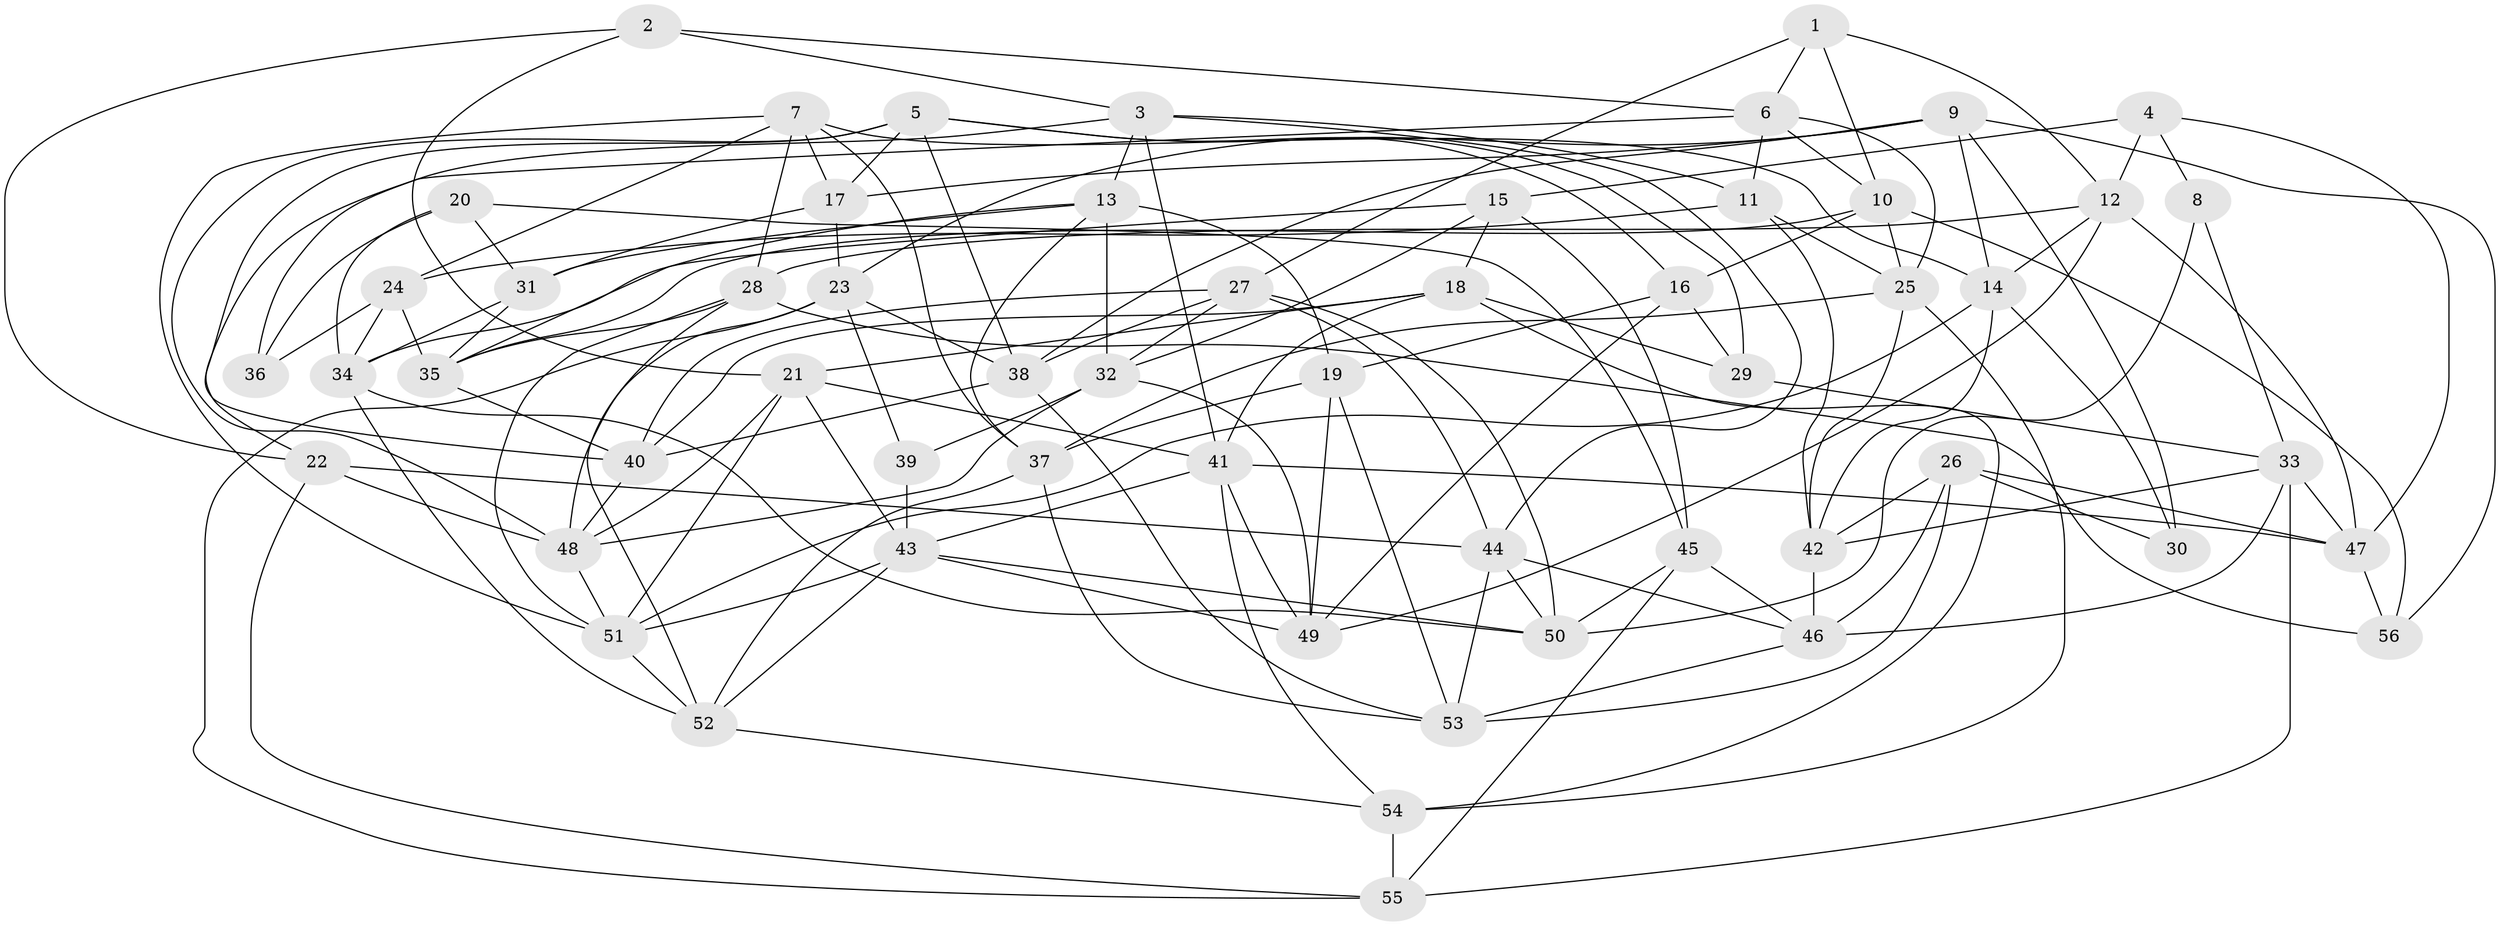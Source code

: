 // original degree distribution, {4: 1.0}
// Generated by graph-tools (version 1.1) at 2025/03/03/09/25 03:03:02]
// undirected, 56 vertices, 152 edges
graph export_dot {
graph [start="1"]
  node [color=gray90,style=filled];
  1;
  2;
  3;
  4;
  5;
  6;
  7;
  8;
  9;
  10;
  11;
  12;
  13;
  14;
  15;
  16;
  17;
  18;
  19;
  20;
  21;
  22;
  23;
  24;
  25;
  26;
  27;
  28;
  29;
  30;
  31;
  32;
  33;
  34;
  35;
  36;
  37;
  38;
  39;
  40;
  41;
  42;
  43;
  44;
  45;
  46;
  47;
  48;
  49;
  50;
  51;
  52;
  53;
  54;
  55;
  56;
  1 -- 6 [weight=1.0];
  1 -- 10 [weight=1.0];
  1 -- 12 [weight=1.0];
  1 -- 27 [weight=1.0];
  2 -- 3 [weight=1.0];
  2 -- 6 [weight=1.0];
  2 -- 21 [weight=1.0];
  2 -- 22 [weight=1.0];
  3 -- 11 [weight=1.0];
  3 -- 13 [weight=1.0];
  3 -- 36 [weight=1.0];
  3 -- 41 [weight=1.0];
  3 -- 44 [weight=1.0];
  4 -- 8 [weight=2.0];
  4 -- 12 [weight=1.0];
  4 -- 15 [weight=2.0];
  4 -- 47 [weight=1.0];
  5 -- 16 [weight=1.0];
  5 -- 17 [weight=1.0];
  5 -- 29 [weight=1.0];
  5 -- 38 [weight=1.0];
  5 -- 40 [weight=1.0];
  5 -- 48 [weight=1.0];
  6 -- 10 [weight=1.0];
  6 -- 11 [weight=1.0];
  6 -- 22 [weight=1.0];
  6 -- 25 [weight=1.0];
  7 -- 14 [weight=1.0];
  7 -- 17 [weight=1.0];
  7 -- 24 [weight=1.0];
  7 -- 28 [weight=1.0];
  7 -- 37 [weight=1.0];
  7 -- 51 [weight=1.0];
  8 -- 33 [weight=1.0];
  8 -- 50 [weight=1.0];
  9 -- 14 [weight=1.0];
  9 -- 17 [weight=1.0];
  9 -- 23 [weight=1.0];
  9 -- 30 [weight=1.0];
  9 -- 38 [weight=1.0];
  9 -- 56 [weight=1.0];
  10 -- 16 [weight=1.0];
  10 -- 25 [weight=1.0];
  10 -- 35 [weight=1.0];
  10 -- 56 [weight=1.0];
  11 -- 24 [weight=2.0];
  11 -- 25 [weight=1.0];
  11 -- 42 [weight=1.0];
  12 -- 14 [weight=1.0];
  12 -- 28 [weight=1.0];
  12 -- 47 [weight=1.0];
  12 -- 49 [weight=1.0];
  13 -- 19 [weight=1.0];
  13 -- 31 [weight=1.0];
  13 -- 32 [weight=1.0];
  13 -- 35 [weight=1.0];
  13 -- 37 [weight=1.0];
  14 -- 30 [weight=1.0];
  14 -- 42 [weight=1.0];
  14 -- 51 [weight=1.0];
  15 -- 18 [weight=1.0];
  15 -- 32 [weight=1.0];
  15 -- 34 [weight=1.0];
  15 -- 45 [weight=1.0];
  16 -- 19 [weight=2.0];
  16 -- 29 [weight=1.0];
  16 -- 49 [weight=1.0];
  17 -- 23 [weight=1.0];
  17 -- 31 [weight=2.0];
  18 -- 21 [weight=1.0];
  18 -- 29 [weight=1.0];
  18 -- 40 [weight=1.0];
  18 -- 41 [weight=1.0];
  18 -- 54 [weight=1.0];
  19 -- 37 [weight=1.0];
  19 -- 49 [weight=1.0];
  19 -- 53 [weight=1.0];
  20 -- 31 [weight=1.0];
  20 -- 34 [weight=1.0];
  20 -- 36 [weight=2.0];
  20 -- 45 [weight=2.0];
  21 -- 41 [weight=2.0];
  21 -- 43 [weight=2.0];
  21 -- 48 [weight=1.0];
  21 -- 51 [weight=1.0];
  22 -- 44 [weight=1.0];
  22 -- 48 [weight=2.0];
  22 -- 55 [weight=1.0];
  23 -- 38 [weight=1.0];
  23 -- 39 [weight=1.0];
  23 -- 48 [weight=1.0];
  23 -- 55 [weight=1.0];
  24 -- 34 [weight=1.0];
  24 -- 35 [weight=1.0];
  24 -- 36 [weight=1.0];
  25 -- 37 [weight=1.0];
  25 -- 42 [weight=1.0];
  25 -- 54 [weight=1.0];
  26 -- 30 [weight=2.0];
  26 -- 42 [weight=1.0];
  26 -- 46 [weight=1.0];
  26 -- 47 [weight=1.0];
  26 -- 53 [weight=1.0];
  27 -- 32 [weight=1.0];
  27 -- 38 [weight=1.0];
  27 -- 40 [weight=1.0];
  27 -- 44 [weight=1.0];
  27 -- 50 [weight=1.0];
  28 -- 35 [weight=1.0];
  28 -- 51 [weight=1.0];
  28 -- 52 [weight=1.0];
  28 -- 56 [weight=1.0];
  29 -- 33 [weight=1.0];
  31 -- 34 [weight=1.0];
  31 -- 35 [weight=1.0];
  32 -- 39 [weight=1.0];
  32 -- 48 [weight=1.0];
  32 -- 49 [weight=1.0];
  33 -- 42 [weight=1.0];
  33 -- 46 [weight=1.0];
  33 -- 47 [weight=1.0];
  33 -- 55 [weight=1.0];
  34 -- 50 [weight=1.0];
  34 -- 52 [weight=1.0];
  35 -- 40 [weight=1.0];
  37 -- 52 [weight=1.0];
  37 -- 53 [weight=1.0];
  38 -- 40 [weight=1.0];
  38 -- 53 [weight=1.0];
  39 -- 43 [weight=2.0];
  40 -- 48 [weight=1.0];
  41 -- 43 [weight=1.0];
  41 -- 47 [weight=1.0];
  41 -- 49 [weight=1.0];
  41 -- 54 [weight=1.0];
  42 -- 46 [weight=1.0];
  43 -- 49 [weight=1.0];
  43 -- 50 [weight=1.0];
  43 -- 51 [weight=2.0];
  43 -- 52 [weight=1.0];
  44 -- 46 [weight=1.0];
  44 -- 50 [weight=1.0];
  44 -- 53 [weight=1.0];
  45 -- 46 [weight=1.0];
  45 -- 50 [weight=1.0];
  45 -- 55 [weight=1.0];
  46 -- 53 [weight=1.0];
  47 -- 56 [weight=1.0];
  48 -- 51 [weight=1.0];
  51 -- 52 [weight=1.0];
  52 -- 54 [weight=1.0];
  54 -- 55 [weight=2.0];
}
